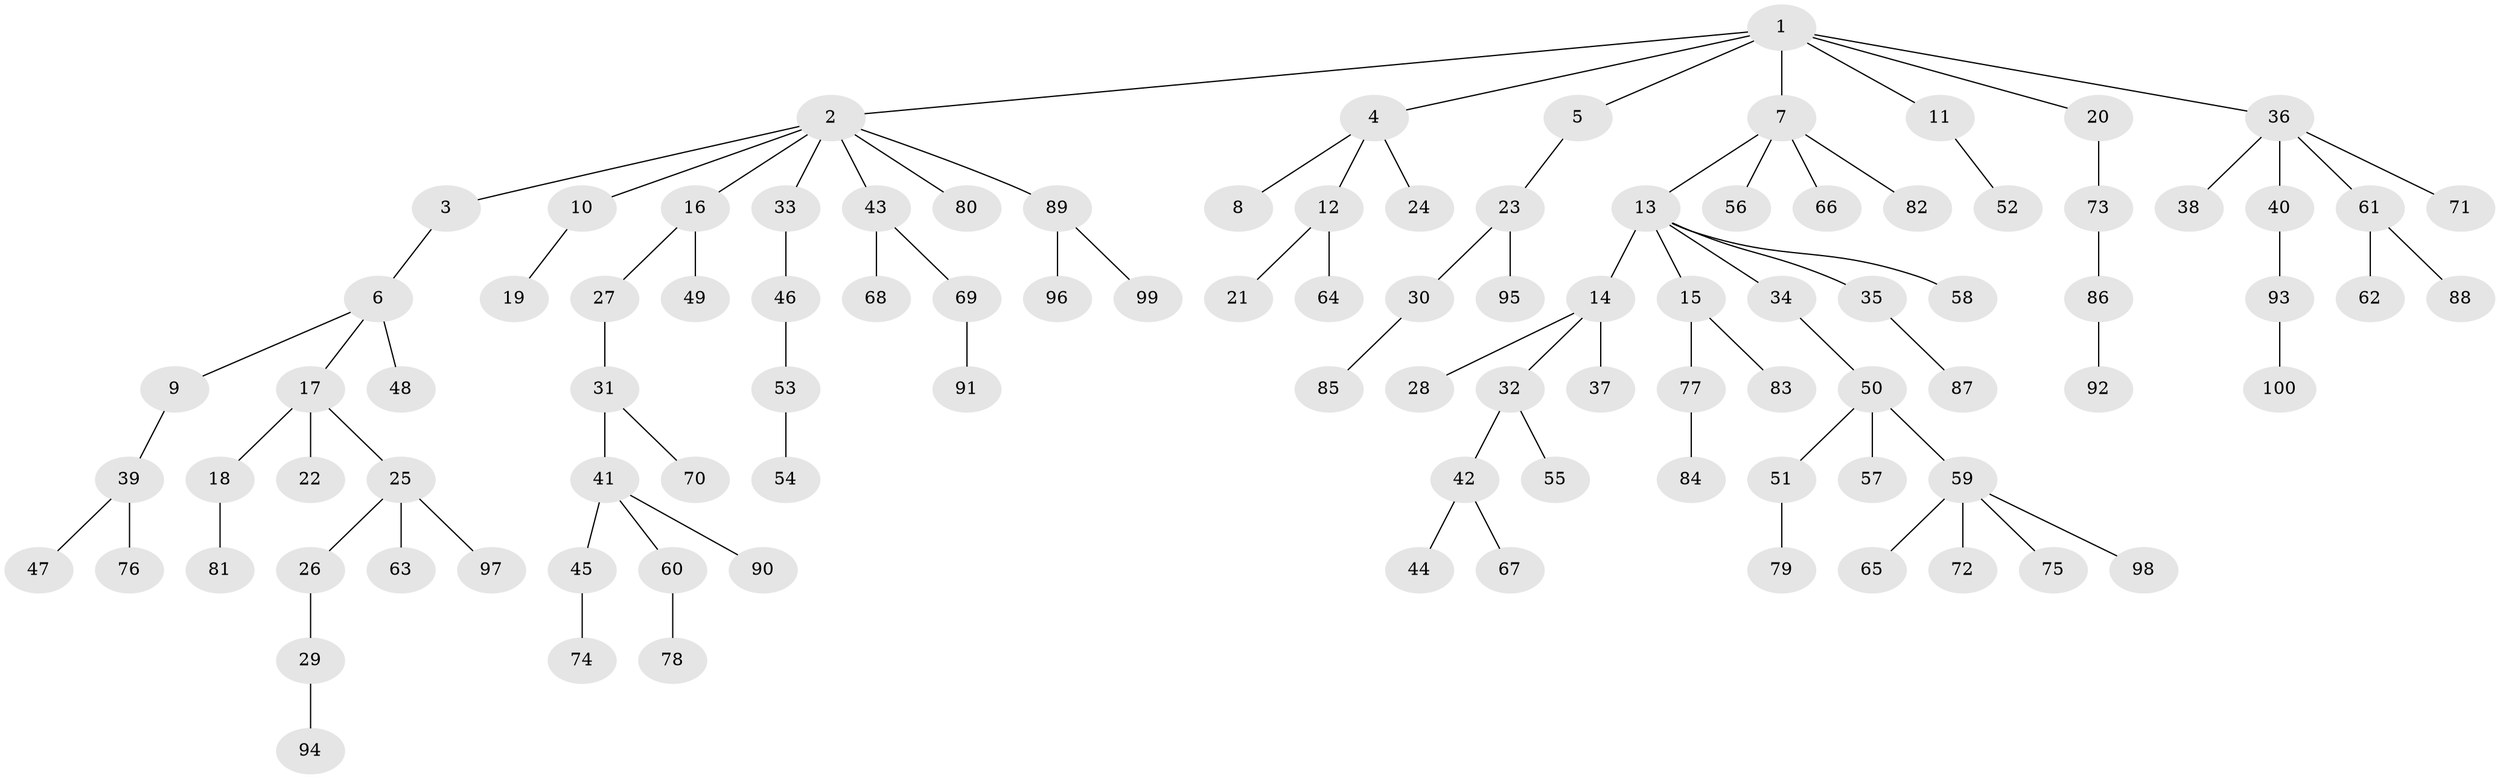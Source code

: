 // Generated by graph-tools (version 1.1) at 2025/11/02/21/25 10:11:10]
// undirected, 100 vertices, 99 edges
graph export_dot {
graph [start="1"]
  node [color=gray90,style=filled];
  1;
  2;
  3;
  4;
  5;
  6;
  7;
  8;
  9;
  10;
  11;
  12;
  13;
  14;
  15;
  16;
  17;
  18;
  19;
  20;
  21;
  22;
  23;
  24;
  25;
  26;
  27;
  28;
  29;
  30;
  31;
  32;
  33;
  34;
  35;
  36;
  37;
  38;
  39;
  40;
  41;
  42;
  43;
  44;
  45;
  46;
  47;
  48;
  49;
  50;
  51;
  52;
  53;
  54;
  55;
  56;
  57;
  58;
  59;
  60;
  61;
  62;
  63;
  64;
  65;
  66;
  67;
  68;
  69;
  70;
  71;
  72;
  73;
  74;
  75;
  76;
  77;
  78;
  79;
  80;
  81;
  82;
  83;
  84;
  85;
  86;
  87;
  88;
  89;
  90;
  91;
  92;
  93;
  94;
  95;
  96;
  97;
  98;
  99;
  100;
  1 -- 2;
  1 -- 4;
  1 -- 5;
  1 -- 7;
  1 -- 11;
  1 -- 20;
  1 -- 36;
  2 -- 3;
  2 -- 10;
  2 -- 16;
  2 -- 33;
  2 -- 43;
  2 -- 80;
  2 -- 89;
  3 -- 6;
  4 -- 8;
  4 -- 12;
  4 -- 24;
  5 -- 23;
  6 -- 9;
  6 -- 17;
  6 -- 48;
  7 -- 13;
  7 -- 56;
  7 -- 66;
  7 -- 82;
  9 -- 39;
  10 -- 19;
  11 -- 52;
  12 -- 21;
  12 -- 64;
  13 -- 14;
  13 -- 15;
  13 -- 34;
  13 -- 35;
  13 -- 58;
  14 -- 28;
  14 -- 32;
  14 -- 37;
  15 -- 77;
  15 -- 83;
  16 -- 27;
  16 -- 49;
  17 -- 18;
  17 -- 22;
  17 -- 25;
  18 -- 81;
  20 -- 73;
  23 -- 30;
  23 -- 95;
  25 -- 26;
  25 -- 63;
  25 -- 97;
  26 -- 29;
  27 -- 31;
  29 -- 94;
  30 -- 85;
  31 -- 41;
  31 -- 70;
  32 -- 42;
  32 -- 55;
  33 -- 46;
  34 -- 50;
  35 -- 87;
  36 -- 38;
  36 -- 40;
  36 -- 61;
  36 -- 71;
  39 -- 47;
  39 -- 76;
  40 -- 93;
  41 -- 45;
  41 -- 60;
  41 -- 90;
  42 -- 44;
  42 -- 67;
  43 -- 68;
  43 -- 69;
  45 -- 74;
  46 -- 53;
  50 -- 51;
  50 -- 57;
  50 -- 59;
  51 -- 79;
  53 -- 54;
  59 -- 65;
  59 -- 72;
  59 -- 75;
  59 -- 98;
  60 -- 78;
  61 -- 62;
  61 -- 88;
  69 -- 91;
  73 -- 86;
  77 -- 84;
  86 -- 92;
  89 -- 96;
  89 -- 99;
  93 -- 100;
}
